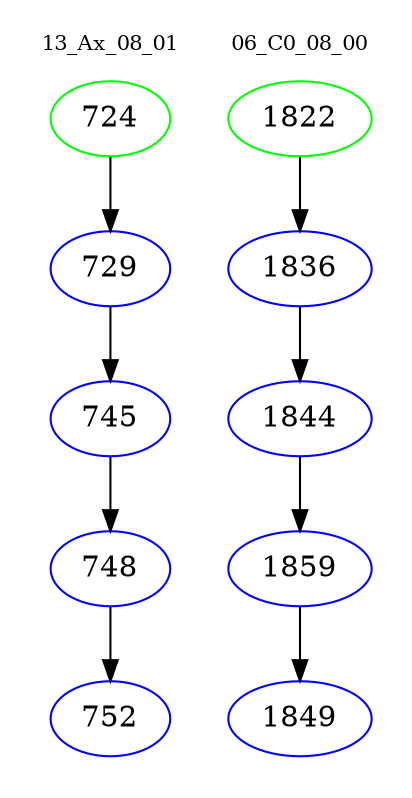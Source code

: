 digraph{
subgraph cluster_0 {
color = white
label = "13_Ax_08_01";
fontsize=10;
T0_724 [label="724", color="green"]
T0_724 -> T0_729 [color="black"]
T0_729 [label="729", color="blue"]
T0_729 -> T0_745 [color="black"]
T0_745 [label="745", color="blue"]
T0_745 -> T0_748 [color="black"]
T0_748 [label="748", color="blue"]
T0_748 -> T0_752 [color="black"]
T0_752 [label="752", color="blue"]
}
subgraph cluster_1 {
color = white
label = "06_C0_08_00";
fontsize=10;
T1_1822 [label="1822", color="green"]
T1_1822 -> T1_1836 [color="black"]
T1_1836 [label="1836", color="blue"]
T1_1836 -> T1_1844 [color="black"]
T1_1844 [label="1844", color="blue"]
T1_1844 -> T1_1859 [color="black"]
T1_1859 [label="1859", color="blue"]
T1_1859 -> T1_1849 [color="black"]
T1_1849 [label="1849", color="blue"]
}
}
